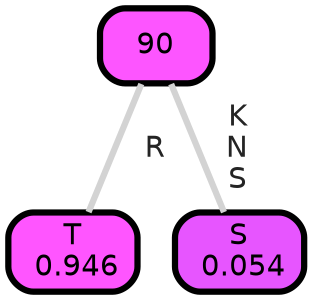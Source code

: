 graph Tree {
node [shape=box, style="filled, rounded",color="black",penwidth="3",fontcolor="black",                 fontname=helvetica] ;
graph [ranksep="0 equally", splines=straight,                 bgcolor=transparent, dpi=200] ;
edge [fontname=helvetica, fontweight=bold,fontcolor=grey14,color=lightgray] ;
0 [label="T
 0.946", fillcolor="#ff55ff"] ;
1 [label="90", fillcolor="#fd55ff"] ;
2 [label="S
 0.054", fillcolor="#e755ff"] ;
1 -- 0 [label=" R",penwidth=3] ;
1 -- 2 [label=" K\n N\n S",penwidth=3] ;
{rank = same;}}

